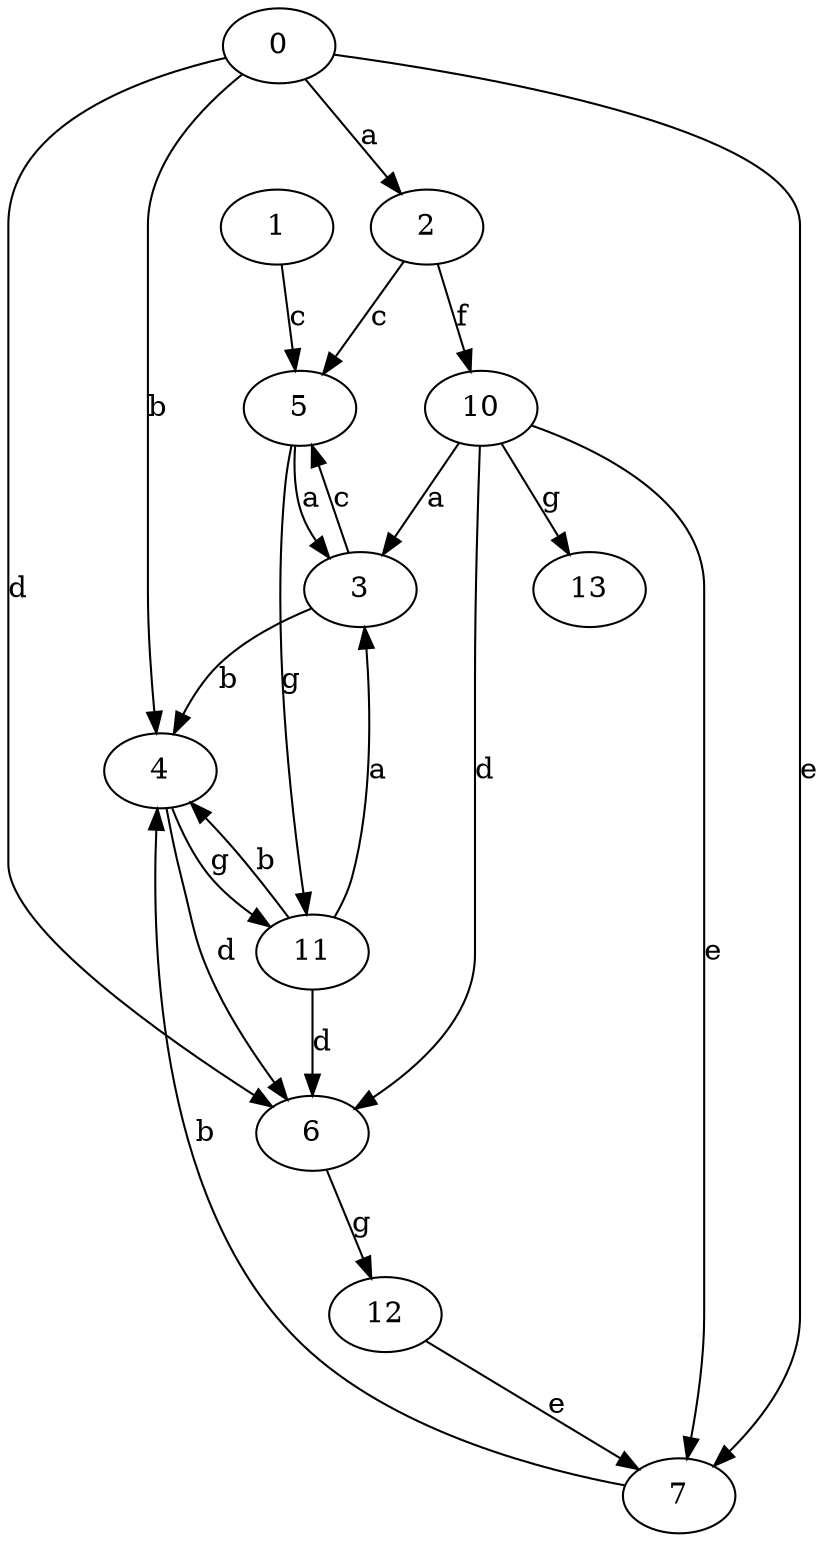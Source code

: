 strict digraph  {
1;
2;
3;
4;
5;
6;
7;
10;
11;
0;
12;
13;
1 -> 5  [label=c];
2 -> 5  [label=c];
2 -> 10  [label=f];
3 -> 4  [label=b];
3 -> 5  [label=c];
4 -> 6  [label=d];
4 -> 11  [label=g];
5 -> 3  [label=a];
5 -> 11  [label=g];
6 -> 12  [label=g];
7 -> 4  [label=b];
10 -> 3  [label=a];
10 -> 6  [label=d];
10 -> 7  [label=e];
10 -> 13  [label=g];
11 -> 3  [label=a];
11 -> 4  [label=b];
11 -> 6  [label=d];
0 -> 2  [label=a];
0 -> 4  [label=b];
0 -> 6  [label=d];
0 -> 7  [label=e];
12 -> 7  [label=e];
}
